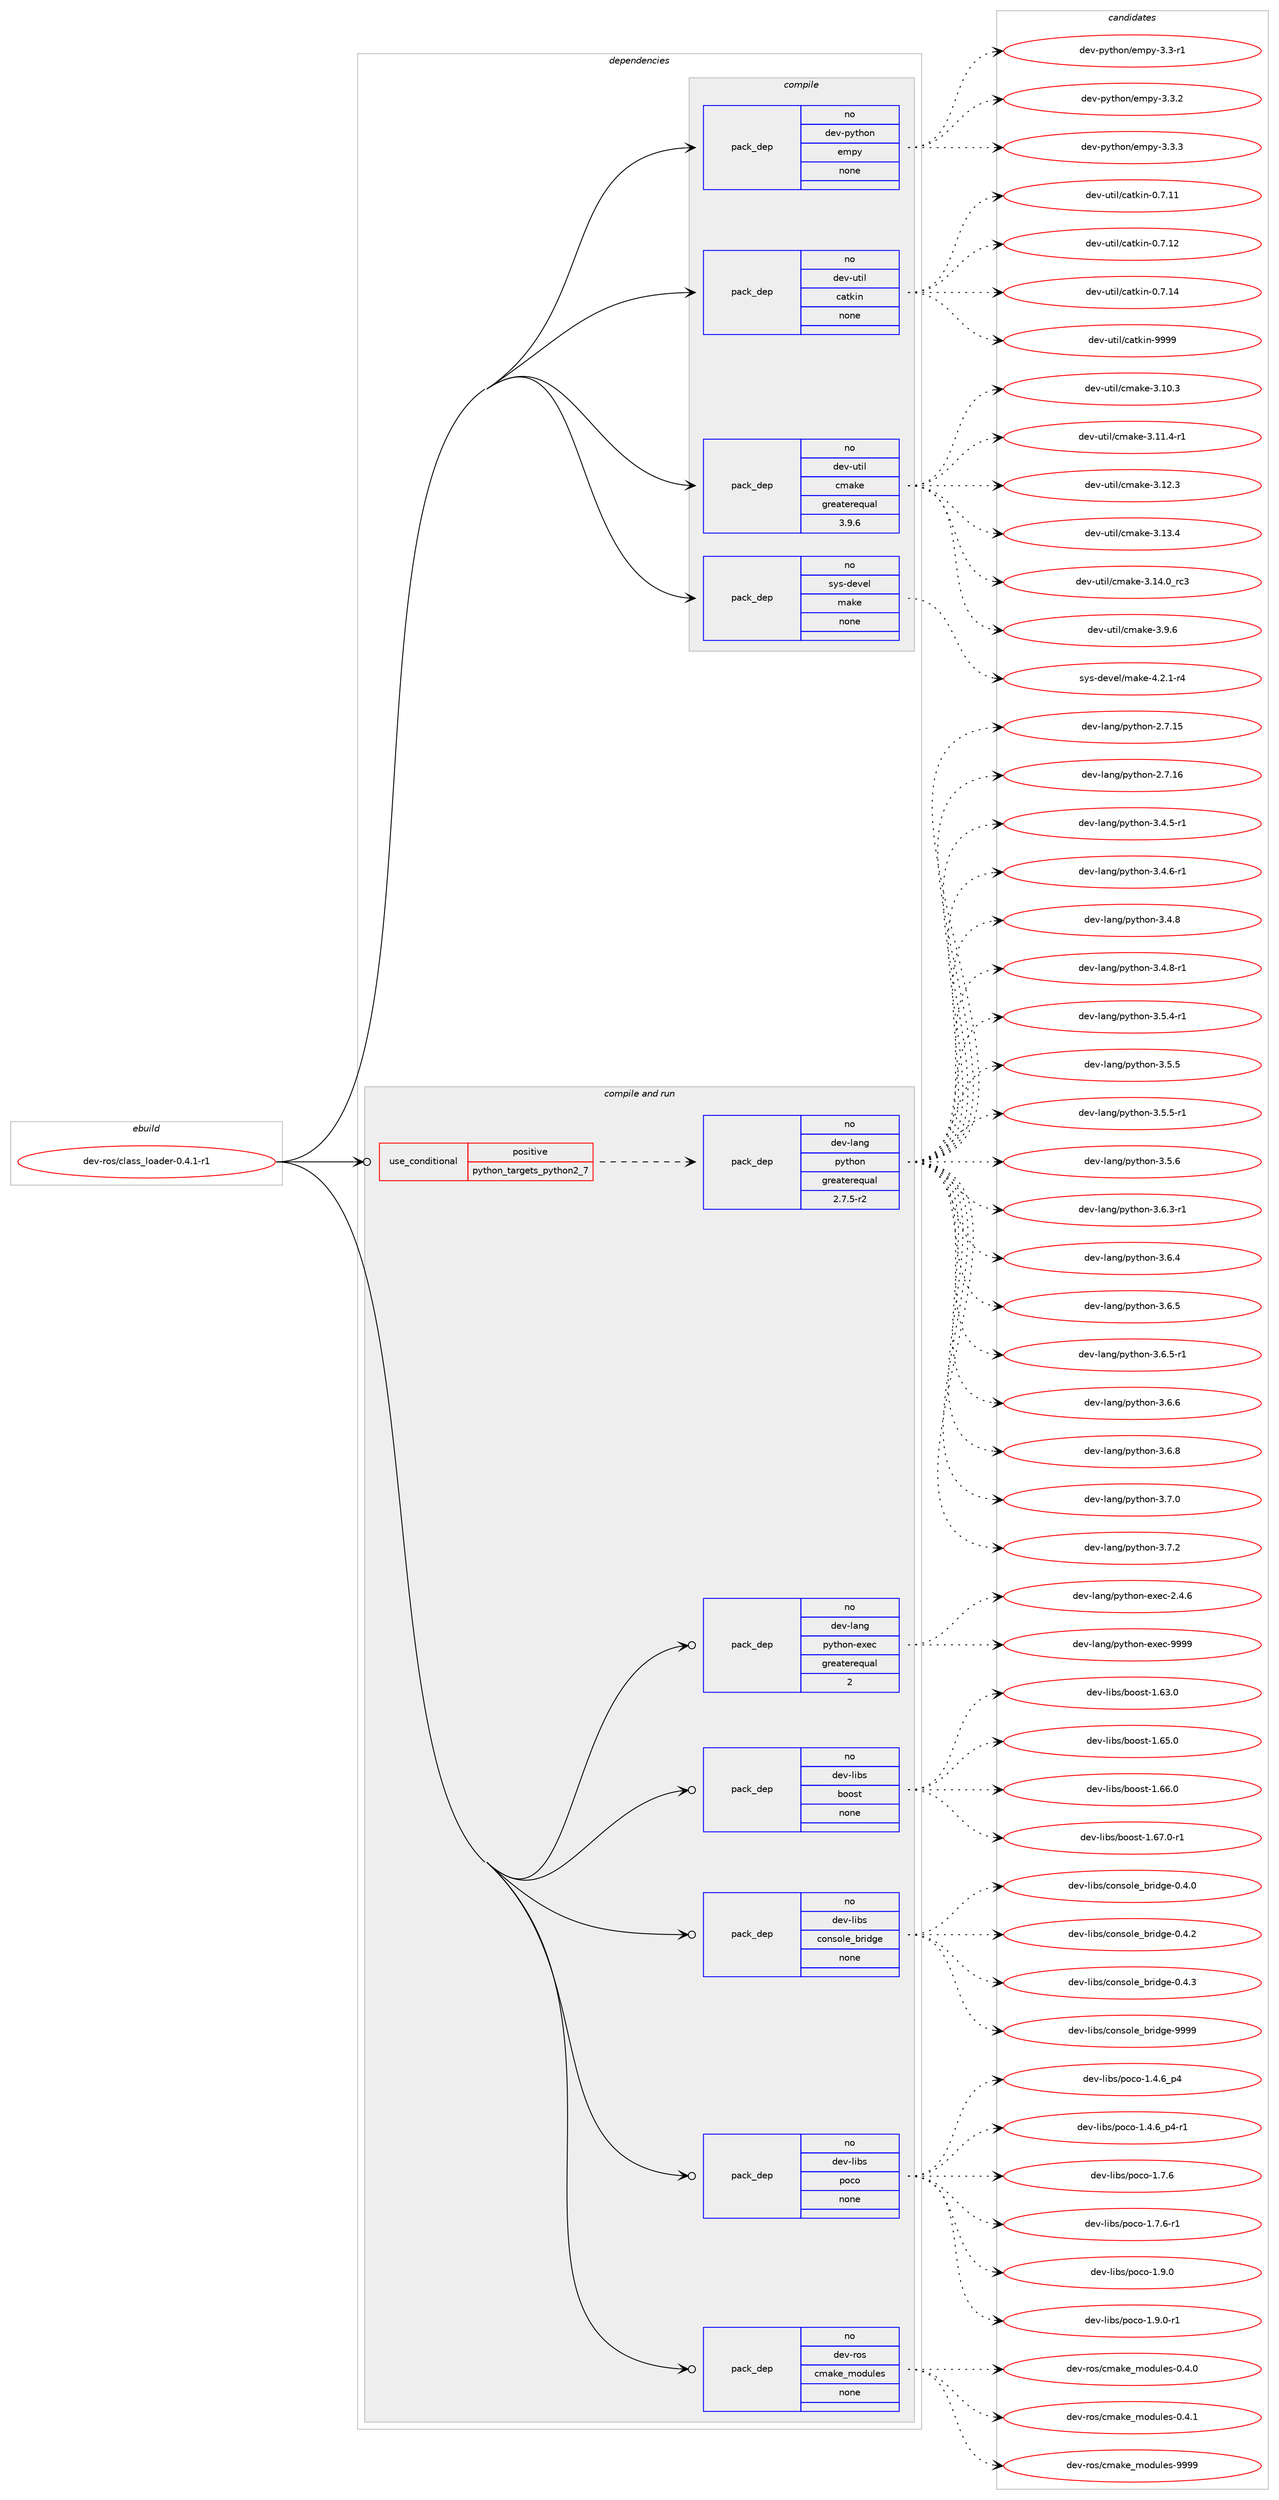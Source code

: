 digraph prolog {

# *************
# Graph options
# *************

newrank=true;
concentrate=true;
compound=true;
graph [rankdir=LR,fontname=Helvetica,fontsize=10,ranksep=1.5];#, ranksep=2.5, nodesep=0.2];
edge  [arrowhead=vee];
node  [fontname=Helvetica,fontsize=10];

# **********
# The ebuild
# **********

subgraph cluster_leftcol {
color=gray;
rank=same;
label=<<i>ebuild</i>>;
id [label="dev-ros/class_loader-0.4.1-r1", color=red, width=4, href="../dev-ros/class_loader-0.4.1-r1.svg"];
}

# ****************
# The dependencies
# ****************

subgraph cluster_midcol {
color=gray;
label=<<i>dependencies</i>>;
subgraph cluster_compile {
fillcolor="#eeeeee";
style=filled;
label=<<i>compile</i>>;
subgraph pack1041539 {
dependency1452980 [label=<<TABLE BORDER="0" CELLBORDER="1" CELLSPACING="0" CELLPADDING="4" WIDTH="220"><TR><TD ROWSPAN="6" CELLPADDING="30">pack_dep</TD></TR><TR><TD WIDTH="110">no</TD></TR><TR><TD>dev-python</TD></TR><TR><TD>empy</TD></TR><TR><TD>none</TD></TR><TR><TD></TD></TR></TABLE>>, shape=none, color=blue];
}
id:e -> dependency1452980:w [weight=20,style="solid",arrowhead="vee"];
subgraph pack1041540 {
dependency1452981 [label=<<TABLE BORDER="0" CELLBORDER="1" CELLSPACING="0" CELLPADDING="4" WIDTH="220"><TR><TD ROWSPAN="6" CELLPADDING="30">pack_dep</TD></TR><TR><TD WIDTH="110">no</TD></TR><TR><TD>dev-util</TD></TR><TR><TD>catkin</TD></TR><TR><TD>none</TD></TR><TR><TD></TD></TR></TABLE>>, shape=none, color=blue];
}
id:e -> dependency1452981:w [weight=20,style="solid",arrowhead="vee"];
subgraph pack1041541 {
dependency1452982 [label=<<TABLE BORDER="0" CELLBORDER="1" CELLSPACING="0" CELLPADDING="4" WIDTH="220"><TR><TD ROWSPAN="6" CELLPADDING="30">pack_dep</TD></TR><TR><TD WIDTH="110">no</TD></TR><TR><TD>dev-util</TD></TR><TR><TD>cmake</TD></TR><TR><TD>greaterequal</TD></TR><TR><TD>3.9.6</TD></TR></TABLE>>, shape=none, color=blue];
}
id:e -> dependency1452982:w [weight=20,style="solid",arrowhead="vee"];
subgraph pack1041542 {
dependency1452983 [label=<<TABLE BORDER="0" CELLBORDER="1" CELLSPACING="0" CELLPADDING="4" WIDTH="220"><TR><TD ROWSPAN="6" CELLPADDING="30">pack_dep</TD></TR><TR><TD WIDTH="110">no</TD></TR><TR><TD>sys-devel</TD></TR><TR><TD>make</TD></TR><TR><TD>none</TD></TR><TR><TD></TD></TR></TABLE>>, shape=none, color=blue];
}
id:e -> dependency1452983:w [weight=20,style="solid",arrowhead="vee"];
}
subgraph cluster_compileandrun {
fillcolor="#eeeeee";
style=filled;
label=<<i>compile and run</i>>;
subgraph cond388051 {
dependency1452984 [label=<<TABLE BORDER="0" CELLBORDER="1" CELLSPACING="0" CELLPADDING="4"><TR><TD ROWSPAN="3" CELLPADDING="10">use_conditional</TD></TR><TR><TD>positive</TD></TR><TR><TD>python_targets_python2_7</TD></TR></TABLE>>, shape=none, color=red];
subgraph pack1041543 {
dependency1452985 [label=<<TABLE BORDER="0" CELLBORDER="1" CELLSPACING="0" CELLPADDING="4" WIDTH="220"><TR><TD ROWSPAN="6" CELLPADDING="30">pack_dep</TD></TR><TR><TD WIDTH="110">no</TD></TR><TR><TD>dev-lang</TD></TR><TR><TD>python</TD></TR><TR><TD>greaterequal</TD></TR><TR><TD>2.7.5-r2</TD></TR></TABLE>>, shape=none, color=blue];
}
dependency1452984:e -> dependency1452985:w [weight=20,style="dashed",arrowhead="vee"];
}
id:e -> dependency1452984:w [weight=20,style="solid",arrowhead="odotvee"];
subgraph pack1041544 {
dependency1452986 [label=<<TABLE BORDER="0" CELLBORDER="1" CELLSPACING="0" CELLPADDING="4" WIDTH="220"><TR><TD ROWSPAN="6" CELLPADDING="30">pack_dep</TD></TR><TR><TD WIDTH="110">no</TD></TR><TR><TD>dev-lang</TD></TR><TR><TD>python-exec</TD></TR><TR><TD>greaterequal</TD></TR><TR><TD>2</TD></TR></TABLE>>, shape=none, color=blue];
}
id:e -> dependency1452986:w [weight=20,style="solid",arrowhead="odotvee"];
subgraph pack1041545 {
dependency1452987 [label=<<TABLE BORDER="0" CELLBORDER="1" CELLSPACING="0" CELLPADDING="4" WIDTH="220"><TR><TD ROWSPAN="6" CELLPADDING="30">pack_dep</TD></TR><TR><TD WIDTH="110">no</TD></TR><TR><TD>dev-libs</TD></TR><TR><TD>boost</TD></TR><TR><TD>none</TD></TR><TR><TD></TD></TR></TABLE>>, shape=none, color=blue];
}
id:e -> dependency1452987:w [weight=20,style="solid",arrowhead="odotvee"];
subgraph pack1041546 {
dependency1452988 [label=<<TABLE BORDER="0" CELLBORDER="1" CELLSPACING="0" CELLPADDING="4" WIDTH="220"><TR><TD ROWSPAN="6" CELLPADDING="30">pack_dep</TD></TR><TR><TD WIDTH="110">no</TD></TR><TR><TD>dev-libs</TD></TR><TR><TD>console_bridge</TD></TR><TR><TD>none</TD></TR><TR><TD></TD></TR></TABLE>>, shape=none, color=blue];
}
id:e -> dependency1452988:w [weight=20,style="solid",arrowhead="odotvee"];
subgraph pack1041547 {
dependency1452989 [label=<<TABLE BORDER="0" CELLBORDER="1" CELLSPACING="0" CELLPADDING="4" WIDTH="220"><TR><TD ROWSPAN="6" CELLPADDING="30">pack_dep</TD></TR><TR><TD WIDTH="110">no</TD></TR><TR><TD>dev-libs</TD></TR><TR><TD>poco</TD></TR><TR><TD>none</TD></TR><TR><TD></TD></TR></TABLE>>, shape=none, color=blue];
}
id:e -> dependency1452989:w [weight=20,style="solid",arrowhead="odotvee"];
subgraph pack1041548 {
dependency1452990 [label=<<TABLE BORDER="0" CELLBORDER="1" CELLSPACING="0" CELLPADDING="4" WIDTH="220"><TR><TD ROWSPAN="6" CELLPADDING="30">pack_dep</TD></TR><TR><TD WIDTH="110">no</TD></TR><TR><TD>dev-ros</TD></TR><TR><TD>cmake_modules</TD></TR><TR><TD>none</TD></TR><TR><TD></TD></TR></TABLE>>, shape=none, color=blue];
}
id:e -> dependency1452990:w [weight=20,style="solid",arrowhead="odotvee"];
}
subgraph cluster_run {
fillcolor="#eeeeee";
style=filled;
label=<<i>run</i>>;
}
}

# **************
# The candidates
# **************

subgraph cluster_choices {
rank=same;
color=gray;
label=<<i>candidates</i>>;

subgraph choice1041539 {
color=black;
nodesep=1;
choice1001011184511212111610411111047101109112121455146514511449 [label="dev-python/empy-3.3-r1", color=red, width=4,href="../dev-python/empy-3.3-r1.svg"];
choice1001011184511212111610411111047101109112121455146514650 [label="dev-python/empy-3.3.2", color=red, width=4,href="../dev-python/empy-3.3.2.svg"];
choice1001011184511212111610411111047101109112121455146514651 [label="dev-python/empy-3.3.3", color=red, width=4,href="../dev-python/empy-3.3.3.svg"];
dependency1452980:e -> choice1001011184511212111610411111047101109112121455146514511449:w [style=dotted,weight="100"];
dependency1452980:e -> choice1001011184511212111610411111047101109112121455146514650:w [style=dotted,weight="100"];
dependency1452980:e -> choice1001011184511212111610411111047101109112121455146514651:w [style=dotted,weight="100"];
}
subgraph choice1041540 {
color=black;
nodesep=1;
choice1001011184511711610510847999711610710511045484655464949 [label="dev-util/catkin-0.7.11", color=red, width=4,href="../dev-util/catkin-0.7.11.svg"];
choice1001011184511711610510847999711610710511045484655464950 [label="dev-util/catkin-0.7.12", color=red, width=4,href="../dev-util/catkin-0.7.12.svg"];
choice1001011184511711610510847999711610710511045484655464952 [label="dev-util/catkin-0.7.14", color=red, width=4,href="../dev-util/catkin-0.7.14.svg"];
choice100101118451171161051084799971161071051104557575757 [label="dev-util/catkin-9999", color=red, width=4,href="../dev-util/catkin-9999.svg"];
dependency1452981:e -> choice1001011184511711610510847999711610710511045484655464949:w [style=dotted,weight="100"];
dependency1452981:e -> choice1001011184511711610510847999711610710511045484655464950:w [style=dotted,weight="100"];
dependency1452981:e -> choice1001011184511711610510847999711610710511045484655464952:w [style=dotted,weight="100"];
dependency1452981:e -> choice100101118451171161051084799971161071051104557575757:w [style=dotted,weight="100"];
}
subgraph choice1041541 {
color=black;
nodesep=1;
choice1001011184511711610510847991099710710145514649484651 [label="dev-util/cmake-3.10.3", color=red, width=4,href="../dev-util/cmake-3.10.3.svg"];
choice10010111845117116105108479910997107101455146494946524511449 [label="dev-util/cmake-3.11.4-r1", color=red, width=4,href="../dev-util/cmake-3.11.4-r1.svg"];
choice1001011184511711610510847991099710710145514649504651 [label="dev-util/cmake-3.12.3", color=red, width=4,href="../dev-util/cmake-3.12.3.svg"];
choice1001011184511711610510847991099710710145514649514652 [label="dev-util/cmake-3.13.4", color=red, width=4,href="../dev-util/cmake-3.13.4.svg"];
choice1001011184511711610510847991099710710145514649524648951149951 [label="dev-util/cmake-3.14.0_rc3", color=red, width=4,href="../dev-util/cmake-3.14.0_rc3.svg"];
choice10010111845117116105108479910997107101455146574654 [label="dev-util/cmake-3.9.6", color=red, width=4,href="../dev-util/cmake-3.9.6.svg"];
dependency1452982:e -> choice1001011184511711610510847991099710710145514649484651:w [style=dotted,weight="100"];
dependency1452982:e -> choice10010111845117116105108479910997107101455146494946524511449:w [style=dotted,weight="100"];
dependency1452982:e -> choice1001011184511711610510847991099710710145514649504651:w [style=dotted,weight="100"];
dependency1452982:e -> choice1001011184511711610510847991099710710145514649514652:w [style=dotted,weight="100"];
dependency1452982:e -> choice1001011184511711610510847991099710710145514649524648951149951:w [style=dotted,weight="100"];
dependency1452982:e -> choice10010111845117116105108479910997107101455146574654:w [style=dotted,weight="100"];
}
subgraph choice1041542 {
color=black;
nodesep=1;
choice1151211154510010111810110847109971071014552465046494511452 [label="sys-devel/make-4.2.1-r4", color=red, width=4,href="../sys-devel/make-4.2.1-r4.svg"];
dependency1452983:e -> choice1151211154510010111810110847109971071014552465046494511452:w [style=dotted,weight="100"];
}
subgraph choice1041543 {
color=black;
nodesep=1;
choice10010111845108971101034711212111610411111045504655464953 [label="dev-lang/python-2.7.15", color=red, width=4,href="../dev-lang/python-2.7.15.svg"];
choice10010111845108971101034711212111610411111045504655464954 [label="dev-lang/python-2.7.16", color=red, width=4,href="../dev-lang/python-2.7.16.svg"];
choice1001011184510897110103471121211161041111104551465246534511449 [label="dev-lang/python-3.4.5-r1", color=red, width=4,href="../dev-lang/python-3.4.5-r1.svg"];
choice1001011184510897110103471121211161041111104551465246544511449 [label="dev-lang/python-3.4.6-r1", color=red, width=4,href="../dev-lang/python-3.4.6-r1.svg"];
choice100101118451089711010347112121116104111110455146524656 [label="dev-lang/python-3.4.8", color=red, width=4,href="../dev-lang/python-3.4.8.svg"];
choice1001011184510897110103471121211161041111104551465246564511449 [label="dev-lang/python-3.4.8-r1", color=red, width=4,href="../dev-lang/python-3.4.8-r1.svg"];
choice1001011184510897110103471121211161041111104551465346524511449 [label="dev-lang/python-3.5.4-r1", color=red, width=4,href="../dev-lang/python-3.5.4-r1.svg"];
choice100101118451089711010347112121116104111110455146534653 [label="dev-lang/python-3.5.5", color=red, width=4,href="../dev-lang/python-3.5.5.svg"];
choice1001011184510897110103471121211161041111104551465346534511449 [label="dev-lang/python-3.5.5-r1", color=red, width=4,href="../dev-lang/python-3.5.5-r1.svg"];
choice100101118451089711010347112121116104111110455146534654 [label="dev-lang/python-3.5.6", color=red, width=4,href="../dev-lang/python-3.5.6.svg"];
choice1001011184510897110103471121211161041111104551465446514511449 [label="dev-lang/python-3.6.3-r1", color=red, width=4,href="../dev-lang/python-3.6.3-r1.svg"];
choice100101118451089711010347112121116104111110455146544652 [label="dev-lang/python-3.6.4", color=red, width=4,href="../dev-lang/python-3.6.4.svg"];
choice100101118451089711010347112121116104111110455146544653 [label="dev-lang/python-3.6.5", color=red, width=4,href="../dev-lang/python-3.6.5.svg"];
choice1001011184510897110103471121211161041111104551465446534511449 [label="dev-lang/python-3.6.5-r1", color=red, width=4,href="../dev-lang/python-3.6.5-r1.svg"];
choice100101118451089711010347112121116104111110455146544654 [label="dev-lang/python-3.6.6", color=red, width=4,href="../dev-lang/python-3.6.6.svg"];
choice100101118451089711010347112121116104111110455146544656 [label="dev-lang/python-3.6.8", color=red, width=4,href="../dev-lang/python-3.6.8.svg"];
choice100101118451089711010347112121116104111110455146554648 [label="dev-lang/python-3.7.0", color=red, width=4,href="../dev-lang/python-3.7.0.svg"];
choice100101118451089711010347112121116104111110455146554650 [label="dev-lang/python-3.7.2", color=red, width=4,href="../dev-lang/python-3.7.2.svg"];
dependency1452985:e -> choice10010111845108971101034711212111610411111045504655464953:w [style=dotted,weight="100"];
dependency1452985:e -> choice10010111845108971101034711212111610411111045504655464954:w [style=dotted,weight="100"];
dependency1452985:e -> choice1001011184510897110103471121211161041111104551465246534511449:w [style=dotted,weight="100"];
dependency1452985:e -> choice1001011184510897110103471121211161041111104551465246544511449:w [style=dotted,weight="100"];
dependency1452985:e -> choice100101118451089711010347112121116104111110455146524656:w [style=dotted,weight="100"];
dependency1452985:e -> choice1001011184510897110103471121211161041111104551465246564511449:w [style=dotted,weight="100"];
dependency1452985:e -> choice1001011184510897110103471121211161041111104551465346524511449:w [style=dotted,weight="100"];
dependency1452985:e -> choice100101118451089711010347112121116104111110455146534653:w [style=dotted,weight="100"];
dependency1452985:e -> choice1001011184510897110103471121211161041111104551465346534511449:w [style=dotted,weight="100"];
dependency1452985:e -> choice100101118451089711010347112121116104111110455146534654:w [style=dotted,weight="100"];
dependency1452985:e -> choice1001011184510897110103471121211161041111104551465446514511449:w [style=dotted,weight="100"];
dependency1452985:e -> choice100101118451089711010347112121116104111110455146544652:w [style=dotted,weight="100"];
dependency1452985:e -> choice100101118451089711010347112121116104111110455146544653:w [style=dotted,weight="100"];
dependency1452985:e -> choice1001011184510897110103471121211161041111104551465446534511449:w [style=dotted,weight="100"];
dependency1452985:e -> choice100101118451089711010347112121116104111110455146544654:w [style=dotted,weight="100"];
dependency1452985:e -> choice100101118451089711010347112121116104111110455146544656:w [style=dotted,weight="100"];
dependency1452985:e -> choice100101118451089711010347112121116104111110455146554648:w [style=dotted,weight="100"];
dependency1452985:e -> choice100101118451089711010347112121116104111110455146554650:w [style=dotted,weight="100"];
}
subgraph choice1041544 {
color=black;
nodesep=1;
choice1001011184510897110103471121211161041111104510112010199455046524654 [label="dev-lang/python-exec-2.4.6", color=red, width=4,href="../dev-lang/python-exec-2.4.6.svg"];
choice10010111845108971101034711212111610411111045101120101994557575757 [label="dev-lang/python-exec-9999", color=red, width=4,href="../dev-lang/python-exec-9999.svg"];
dependency1452986:e -> choice1001011184510897110103471121211161041111104510112010199455046524654:w [style=dotted,weight="100"];
dependency1452986:e -> choice10010111845108971101034711212111610411111045101120101994557575757:w [style=dotted,weight="100"];
}
subgraph choice1041545 {
color=black;
nodesep=1;
choice1001011184510810598115479811111111511645494654514648 [label="dev-libs/boost-1.63.0", color=red, width=4,href="../dev-libs/boost-1.63.0.svg"];
choice1001011184510810598115479811111111511645494654534648 [label="dev-libs/boost-1.65.0", color=red, width=4,href="../dev-libs/boost-1.65.0.svg"];
choice1001011184510810598115479811111111511645494654544648 [label="dev-libs/boost-1.66.0", color=red, width=4,href="../dev-libs/boost-1.66.0.svg"];
choice10010111845108105981154798111111115116454946545546484511449 [label="dev-libs/boost-1.67.0-r1", color=red, width=4,href="../dev-libs/boost-1.67.0-r1.svg"];
dependency1452987:e -> choice1001011184510810598115479811111111511645494654514648:w [style=dotted,weight="100"];
dependency1452987:e -> choice1001011184510810598115479811111111511645494654534648:w [style=dotted,weight="100"];
dependency1452987:e -> choice1001011184510810598115479811111111511645494654544648:w [style=dotted,weight="100"];
dependency1452987:e -> choice10010111845108105981154798111111115116454946545546484511449:w [style=dotted,weight="100"];
}
subgraph choice1041546 {
color=black;
nodesep=1;
choice100101118451081059811547991111101151111081019598114105100103101454846524648 [label="dev-libs/console_bridge-0.4.0", color=red, width=4,href="../dev-libs/console_bridge-0.4.0.svg"];
choice100101118451081059811547991111101151111081019598114105100103101454846524650 [label="dev-libs/console_bridge-0.4.2", color=red, width=4,href="../dev-libs/console_bridge-0.4.2.svg"];
choice100101118451081059811547991111101151111081019598114105100103101454846524651 [label="dev-libs/console_bridge-0.4.3", color=red, width=4,href="../dev-libs/console_bridge-0.4.3.svg"];
choice1001011184510810598115479911111011511110810195981141051001031014557575757 [label="dev-libs/console_bridge-9999", color=red, width=4,href="../dev-libs/console_bridge-9999.svg"];
dependency1452988:e -> choice100101118451081059811547991111101151111081019598114105100103101454846524648:w [style=dotted,weight="100"];
dependency1452988:e -> choice100101118451081059811547991111101151111081019598114105100103101454846524650:w [style=dotted,weight="100"];
dependency1452988:e -> choice100101118451081059811547991111101151111081019598114105100103101454846524651:w [style=dotted,weight="100"];
dependency1452988:e -> choice1001011184510810598115479911111011511110810195981141051001031014557575757:w [style=dotted,weight="100"];
}
subgraph choice1041547 {
color=black;
nodesep=1;
choice100101118451081059811547112111991114549465246549511252 [label="dev-libs/poco-1.4.6_p4", color=red, width=4,href="../dev-libs/poco-1.4.6_p4.svg"];
choice1001011184510810598115471121119911145494652465495112524511449 [label="dev-libs/poco-1.4.6_p4-r1", color=red, width=4,href="../dev-libs/poco-1.4.6_p4-r1.svg"];
choice10010111845108105981154711211199111454946554654 [label="dev-libs/poco-1.7.6", color=red, width=4,href="../dev-libs/poco-1.7.6.svg"];
choice100101118451081059811547112111991114549465546544511449 [label="dev-libs/poco-1.7.6-r1", color=red, width=4,href="../dev-libs/poco-1.7.6-r1.svg"];
choice10010111845108105981154711211199111454946574648 [label="dev-libs/poco-1.9.0", color=red, width=4,href="../dev-libs/poco-1.9.0.svg"];
choice100101118451081059811547112111991114549465746484511449 [label="dev-libs/poco-1.9.0-r1", color=red, width=4,href="../dev-libs/poco-1.9.0-r1.svg"];
dependency1452989:e -> choice100101118451081059811547112111991114549465246549511252:w [style=dotted,weight="100"];
dependency1452989:e -> choice1001011184510810598115471121119911145494652465495112524511449:w [style=dotted,weight="100"];
dependency1452989:e -> choice10010111845108105981154711211199111454946554654:w [style=dotted,weight="100"];
dependency1452989:e -> choice100101118451081059811547112111991114549465546544511449:w [style=dotted,weight="100"];
dependency1452989:e -> choice10010111845108105981154711211199111454946574648:w [style=dotted,weight="100"];
dependency1452989:e -> choice100101118451081059811547112111991114549465746484511449:w [style=dotted,weight="100"];
}
subgraph choice1041548 {
color=black;
nodesep=1;
choice1001011184511411111547991099710710195109111100117108101115454846524648 [label="dev-ros/cmake_modules-0.4.0", color=red, width=4,href="../dev-ros/cmake_modules-0.4.0.svg"];
choice1001011184511411111547991099710710195109111100117108101115454846524649 [label="dev-ros/cmake_modules-0.4.1", color=red, width=4,href="../dev-ros/cmake_modules-0.4.1.svg"];
choice10010111845114111115479910997107101951091111001171081011154557575757 [label="dev-ros/cmake_modules-9999", color=red, width=4,href="../dev-ros/cmake_modules-9999.svg"];
dependency1452990:e -> choice1001011184511411111547991099710710195109111100117108101115454846524648:w [style=dotted,weight="100"];
dependency1452990:e -> choice1001011184511411111547991099710710195109111100117108101115454846524649:w [style=dotted,weight="100"];
dependency1452990:e -> choice10010111845114111115479910997107101951091111001171081011154557575757:w [style=dotted,weight="100"];
}
}

}

